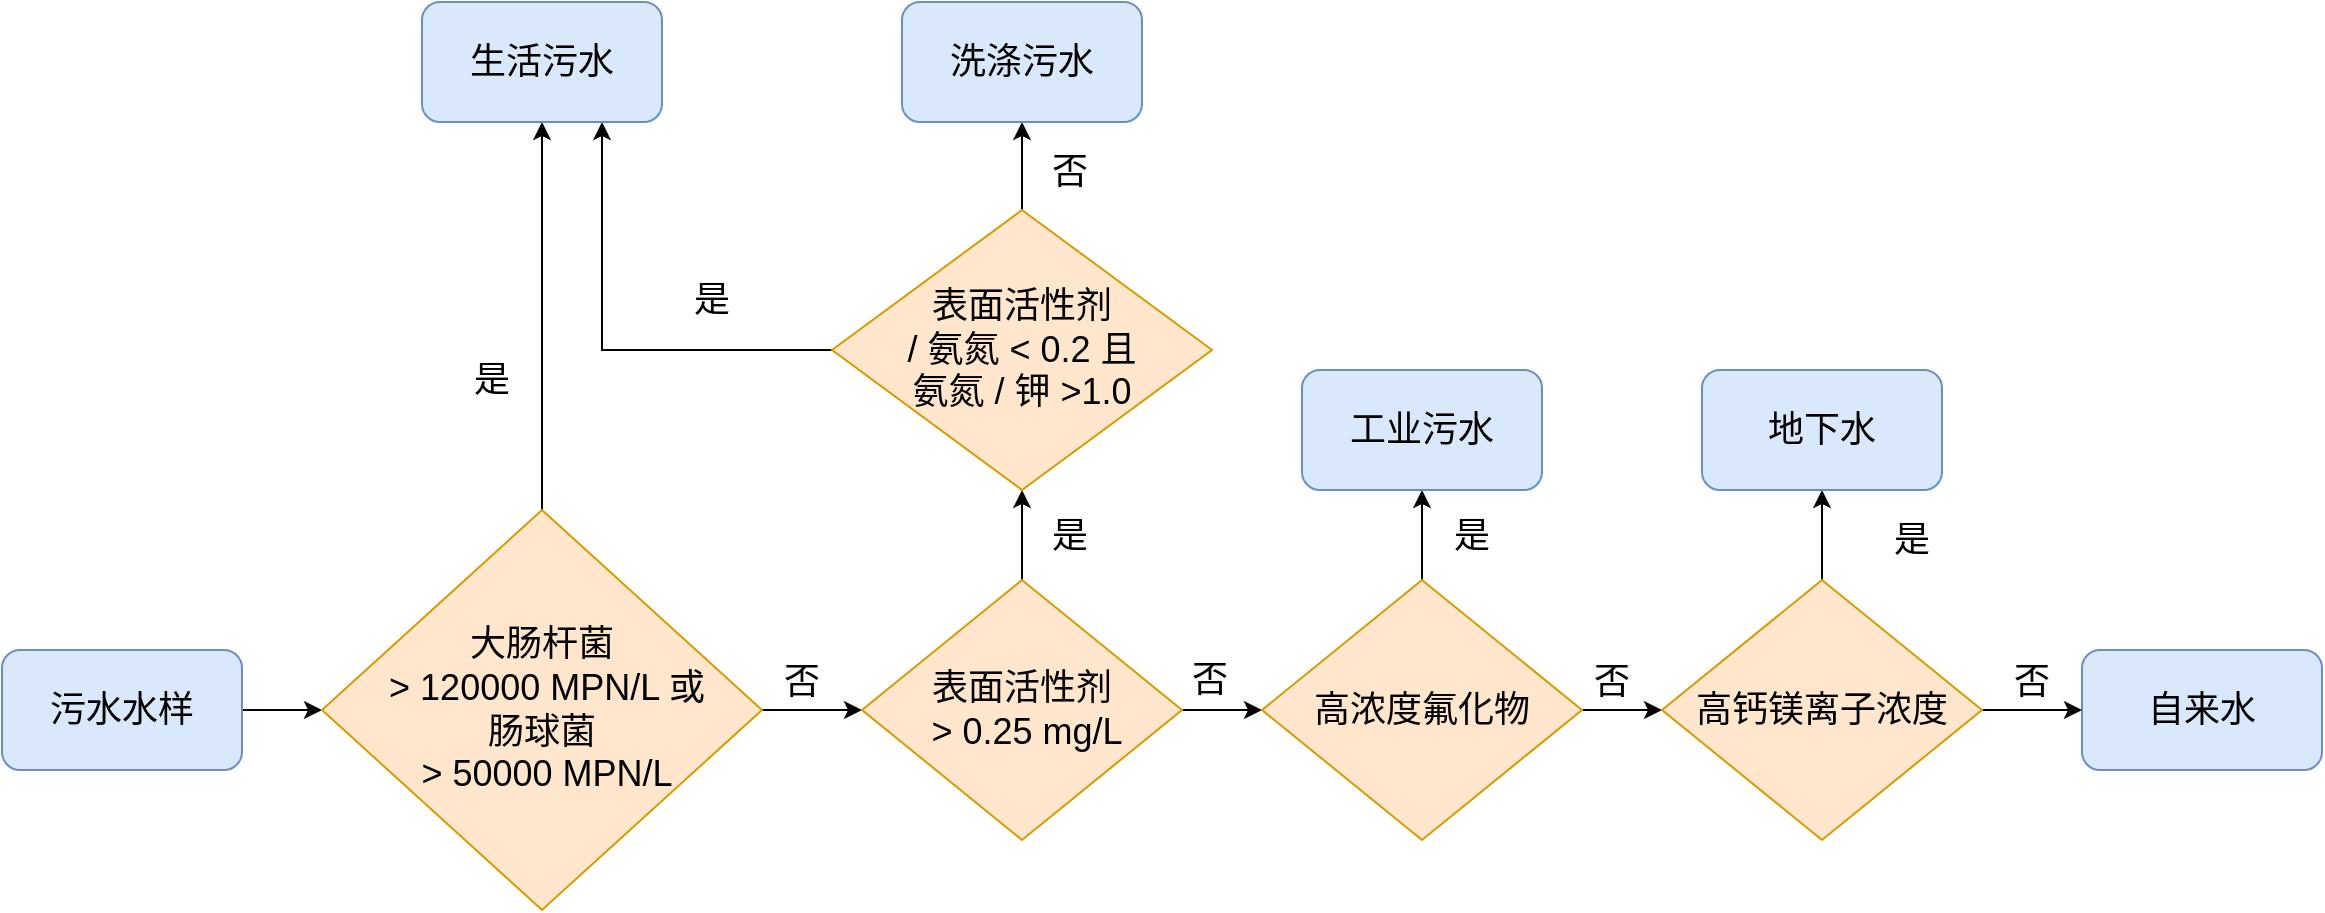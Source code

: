 <mxfile version="14.7.3" type="github">
  <diagram id="Izxf5I2hJnjqtKAoqMFh" name="Page-1">
    <mxGraphModel dx="868" dy="450" grid="1" gridSize="10" guides="1" tooltips="1" connect="1" arrows="1" fold="1" page="1" pageScale="1" pageWidth="827" pageHeight="1169" math="0" shadow="0">
      <root>
        <mxCell id="0" />
        <mxCell id="1" parent="0" />
        <mxCell id="7Ih--iohBZrJec54zn6r-1" style="edgeStyle=orthogonalEdgeStyle;rounded=0;orthogonalLoop=1;jettySize=auto;html=1;exitX=1;exitY=0.5;exitDx=0;exitDy=0;" edge="1" parent="1" source="7Ih--iohBZrJec54zn6r-2" target="7Ih--iohBZrJec54zn6r-5">
          <mxGeometry relative="1" as="geometry" />
        </mxCell>
        <mxCell id="7Ih--iohBZrJec54zn6r-2" value="&lt;font style=&quot;font-size: 18px&quot;&gt;污水水样&lt;/font&gt;" style="rounded=1;whiteSpace=wrap;html=1;fillColor=#dae8fc;strokeColor=#6c8ebf;" vertex="1" parent="1">
          <mxGeometry x="140" y="1034" width="120" height="60" as="geometry" />
        </mxCell>
        <mxCell id="7Ih--iohBZrJec54zn6r-3" style="edgeStyle=orthogonalEdgeStyle;rounded=0;orthogonalLoop=1;jettySize=auto;html=1;exitX=1;exitY=0.5;exitDx=0;exitDy=0;" edge="1" parent="1" source="7Ih--iohBZrJec54zn6r-5" target="7Ih--iohBZrJec54zn6r-8">
          <mxGeometry relative="1" as="geometry" />
        </mxCell>
        <mxCell id="7Ih--iohBZrJec54zn6r-4" style="edgeStyle=orthogonalEdgeStyle;rounded=0;orthogonalLoop=1;jettySize=auto;html=1;exitX=0.5;exitY=0;exitDx=0;exitDy=0;entryX=0.5;entryY=1;entryDx=0;entryDy=0;" edge="1" parent="1" source="7Ih--iohBZrJec54zn6r-5" target="7Ih--iohBZrJec54zn6r-13">
          <mxGeometry relative="1" as="geometry" />
        </mxCell>
        <mxCell id="7Ih--iohBZrJec54zn6r-5" value="&lt;font style=&quot;font-size: 18px&quot;&gt;大肠杆菌&lt;br&gt;&amp;nbsp;&amp;gt; 120000 MPN/L 或&lt;br&gt;肠球菌&lt;br&gt;&amp;nbsp;&amp;gt; 50000 MPN/L&lt;/font&gt;" style="rhombus;whiteSpace=wrap;html=1;fillColor=#ffe6cc;strokeColor=#d79b00;" vertex="1" parent="1">
          <mxGeometry x="300" y="964" width="220" height="200" as="geometry" />
        </mxCell>
        <mxCell id="7Ih--iohBZrJec54zn6r-6" style="edgeStyle=orthogonalEdgeStyle;rounded=0;orthogonalLoop=1;jettySize=auto;html=1;exitX=0.5;exitY=0;exitDx=0;exitDy=0;entryX=0.5;entryY=1;entryDx=0;entryDy=0;" edge="1" parent="1" source="7Ih--iohBZrJec54zn6r-8" target="7Ih--iohBZrJec54zn6r-11">
          <mxGeometry relative="1" as="geometry" />
        </mxCell>
        <mxCell id="7Ih--iohBZrJec54zn6r-7" style="edgeStyle=orthogonalEdgeStyle;rounded=0;orthogonalLoop=1;jettySize=auto;html=1;exitX=1;exitY=0.5;exitDx=0;exitDy=0;entryX=0;entryY=0.5;entryDx=0;entryDy=0;" edge="1" parent="1" source="7Ih--iohBZrJec54zn6r-8" target="7Ih--iohBZrJec54zn6r-22">
          <mxGeometry relative="1" as="geometry" />
        </mxCell>
        <mxCell id="7Ih--iohBZrJec54zn6r-8" value="&lt;font style=&quot;font-size: 18px&quot;&gt;表面活性剂&lt;br&gt;&amp;nbsp;&amp;gt; 0.25 mg/L&lt;/font&gt;" style="rhombus;whiteSpace=wrap;html=1;fillColor=#ffe6cc;strokeColor=#d79b00;" vertex="1" parent="1">
          <mxGeometry x="570" y="999" width="160" height="130" as="geometry" />
        </mxCell>
        <mxCell id="7Ih--iohBZrJec54zn6r-9" style="edgeStyle=orthogonalEdgeStyle;rounded=0;orthogonalLoop=1;jettySize=auto;html=1;exitX=0;exitY=0.5;exitDx=0;exitDy=0;entryX=0.75;entryY=1;entryDx=0;entryDy=0;" edge="1" parent="1" source="7Ih--iohBZrJec54zn6r-11" target="7Ih--iohBZrJec54zn6r-13">
          <mxGeometry relative="1" as="geometry" />
        </mxCell>
        <mxCell id="7Ih--iohBZrJec54zn6r-10" style="edgeStyle=orthogonalEdgeStyle;rounded=0;orthogonalLoop=1;jettySize=auto;html=1;exitX=0.5;exitY=0;exitDx=0;exitDy=0;" edge="1" parent="1" source="7Ih--iohBZrJec54zn6r-11" target="7Ih--iohBZrJec54zn6r-12">
          <mxGeometry relative="1" as="geometry" />
        </mxCell>
        <mxCell id="7Ih--iohBZrJec54zn6r-11" value="&lt;span style=&quot;font-size: 18px&quot;&gt;表面活性剂&lt;br&gt;/ 氨氮&lt;/span&gt;&lt;span style=&quot;font-size: 18px&quot;&gt;&amp;nbsp;&amp;lt; 0.2 且&lt;br&gt;氨氮&amp;nbsp;&lt;/span&gt;&lt;span style=&quot;font-size: 18px&quot;&gt;/ 钾 &amp;gt;1.0&lt;br&gt;&lt;/span&gt;" style="rhombus;whiteSpace=wrap;html=1;fillColor=#ffe6cc;strokeColor=#d79b00;" vertex="1" parent="1">
          <mxGeometry x="555" y="814" width="190" height="140" as="geometry" />
        </mxCell>
        <mxCell id="7Ih--iohBZrJec54zn6r-12" value="&lt;font style=&quot;font-size: 18px&quot;&gt;洗涤污水&lt;/font&gt;" style="rounded=1;whiteSpace=wrap;html=1;fillColor=#dae8fc;strokeColor=#6c8ebf;" vertex="1" parent="1">
          <mxGeometry x="590" y="710" width="120" height="60" as="geometry" />
        </mxCell>
        <mxCell id="7Ih--iohBZrJec54zn6r-13" value="&lt;font style=&quot;font-size: 18px&quot;&gt;生活污水&lt;/font&gt;" style="rounded=1;whiteSpace=wrap;html=1;fillColor=#dae8fc;strokeColor=#6c8ebf;" vertex="1" parent="1">
          <mxGeometry x="350" y="710" width="120" height="60" as="geometry" />
        </mxCell>
        <mxCell id="7Ih--iohBZrJec54zn6r-14" value="&lt;font style=&quot;font-size: 18px&quot;&gt;是&lt;/font&gt;" style="text;html=1;strokeColor=none;fillColor=none;align=center;verticalAlign=middle;whiteSpace=wrap;rounded=0;" vertex="1" parent="1">
          <mxGeometry x="360" y="884" width="50" height="30" as="geometry" />
        </mxCell>
        <mxCell id="7Ih--iohBZrJec54zn6r-15" value="&lt;font style=&quot;font-size: 18px&quot;&gt;是&lt;/font&gt;" style="text;html=1;strokeColor=none;fillColor=none;align=center;verticalAlign=middle;whiteSpace=wrap;rounded=0;" vertex="1" parent="1">
          <mxGeometry x="649" y="962" width="50" height="30" as="geometry" />
        </mxCell>
        <mxCell id="7Ih--iohBZrJec54zn6r-16" value="&lt;font style=&quot;font-size: 18px&quot;&gt;是&lt;/font&gt;" style="text;html=1;strokeColor=none;fillColor=none;align=center;verticalAlign=middle;whiteSpace=wrap;rounded=0;" vertex="1" parent="1">
          <mxGeometry x="470" y="844" width="50" height="30" as="geometry" />
        </mxCell>
        <mxCell id="7Ih--iohBZrJec54zn6r-17" value="&lt;font style=&quot;font-size: 18px&quot;&gt;否&lt;/font&gt;" style="text;html=1;strokeColor=none;fillColor=none;align=center;verticalAlign=middle;whiteSpace=wrap;rounded=0;" vertex="1" parent="1">
          <mxGeometry x="920" y="1035" width="50" height="30" as="geometry" />
        </mxCell>
        <mxCell id="7Ih--iohBZrJec54zn6r-18" value="&lt;font style=&quot;font-size: 18px&quot;&gt;否&lt;/font&gt;" style="text;html=1;strokeColor=none;fillColor=none;align=center;verticalAlign=middle;whiteSpace=wrap;rounded=0;" vertex="1" parent="1">
          <mxGeometry x="649" y="780" width="50" height="30" as="geometry" />
        </mxCell>
        <mxCell id="7Ih--iohBZrJec54zn6r-19" value="&lt;font style=&quot;font-size: 18px&quot;&gt;否&lt;/font&gt;" style="text;html=1;strokeColor=none;fillColor=none;align=center;verticalAlign=middle;whiteSpace=wrap;rounded=0;" vertex="1" parent="1">
          <mxGeometry x="515" y="1035" width="50" height="30" as="geometry" />
        </mxCell>
        <mxCell id="7Ih--iohBZrJec54zn6r-20" style="edgeStyle=orthogonalEdgeStyle;rounded=0;orthogonalLoop=1;jettySize=auto;html=1;exitX=1;exitY=0.5;exitDx=0;exitDy=0;" edge="1" parent="1" source="7Ih--iohBZrJec54zn6r-22" target="7Ih--iohBZrJec54zn6r-30">
          <mxGeometry relative="1" as="geometry" />
        </mxCell>
        <mxCell id="7Ih--iohBZrJec54zn6r-21" style="edgeStyle=orthogonalEdgeStyle;rounded=0;orthogonalLoop=1;jettySize=auto;html=1;exitX=0.5;exitY=0;exitDx=0;exitDy=0;entryX=0.5;entryY=1;entryDx=0;entryDy=0;" edge="1" parent="1" source="7Ih--iohBZrJec54zn6r-22" target="7Ih--iohBZrJec54zn6r-24">
          <mxGeometry relative="1" as="geometry" />
        </mxCell>
        <mxCell id="7Ih--iohBZrJec54zn6r-22" value="&lt;span style=&quot;font-size: 18px&quot;&gt;高浓度氟化物&lt;/span&gt;" style="rhombus;whiteSpace=wrap;html=1;fillColor=#ffe6cc;strokeColor=#d79b00;" vertex="1" parent="1">
          <mxGeometry x="770" y="999" width="160" height="130" as="geometry" />
        </mxCell>
        <mxCell id="7Ih--iohBZrJec54zn6r-23" value="&lt;font style=&quot;font-size: 18px&quot;&gt;否&lt;/font&gt;" style="text;html=1;strokeColor=none;fillColor=none;align=center;verticalAlign=middle;whiteSpace=wrap;rounded=0;" vertex="1" parent="1">
          <mxGeometry x="719" y="1034" width="50" height="30" as="geometry" />
        </mxCell>
        <mxCell id="7Ih--iohBZrJec54zn6r-24" value="&lt;font style=&quot;font-size: 18px&quot;&gt;工业污水&lt;/font&gt;" style="rounded=1;whiteSpace=wrap;html=1;fillColor=#dae8fc;strokeColor=#6c8ebf;" vertex="1" parent="1">
          <mxGeometry x="790" y="894" width="120" height="60" as="geometry" />
        </mxCell>
        <mxCell id="7Ih--iohBZrJec54zn6r-25" value="&lt;font style=&quot;font-size: 18px&quot;&gt;是&lt;/font&gt;" style="text;html=1;strokeColor=none;fillColor=none;align=center;verticalAlign=middle;whiteSpace=wrap;rounded=0;" vertex="1" parent="1">
          <mxGeometry x="850" y="962" width="50" height="30" as="geometry" />
        </mxCell>
        <mxCell id="7Ih--iohBZrJec54zn6r-26" value="&lt;font style=&quot;font-size: 18px&quot;&gt;自来水&lt;/font&gt;" style="rounded=1;whiteSpace=wrap;html=1;fillColor=#dae8fc;strokeColor=#6c8ebf;" vertex="1" parent="1">
          <mxGeometry x="1180" y="1034" width="120" height="60" as="geometry" />
        </mxCell>
        <mxCell id="7Ih--iohBZrJec54zn6r-27" value="&lt;font style=&quot;font-size: 18px&quot;&gt;否&lt;/font&gt;" style="text;html=1;strokeColor=none;fillColor=none;align=center;verticalAlign=middle;whiteSpace=wrap;rounded=0;" vertex="1" parent="1">
          <mxGeometry x="1130" y="1035" width="50" height="30" as="geometry" />
        </mxCell>
        <mxCell id="7Ih--iohBZrJec54zn6r-28" style="edgeStyle=orthogonalEdgeStyle;rounded=0;orthogonalLoop=1;jettySize=auto;html=1;exitX=1;exitY=0.5;exitDx=0;exitDy=0;entryX=0;entryY=0.5;entryDx=0;entryDy=0;" edge="1" parent="1" source="7Ih--iohBZrJec54zn6r-30" target="7Ih--iohBZrJec54zn6r-26">
          <mxGeometry relative="1" as="geometry" />
        </mxCell>
        <mxCell id="7Ih--iohBZrJec54zn6r-29" style="edgeStyle=orthogonalEdgeStyle;rounded=0;orthogonalLoop=1;jettySize=auto;html=1;exitX=0.5;exitY=0;exitDx=0;exitDy=0;entryX=0.5;entryY=1;entryDx=0;entryDy=0;" edge="1" parent="1" source="7Ih--iohBZrJec54zn6r-30" target="7Ih--iohBZrJec54zn6r-31">
          <mxGeometry relative="1" as="geometry" />
        </mxCell>
        <mxCell id="7Ih--iohBZrJec54zn6r-30" value="&lt;span style=&quot;font-size: 18px&quot;&gt;高钙镁离子浓度&lt;/span&gt;" style="rhombus;whiteSpace=wrap;html=1;fillColor=#ffe6cc;strokeColor=#d79b00;" vertex="1" parent="1">
          <mxGeometry x="970" y="999" width="160" height="130" as="geometry" />
        </mxCell>
        <mxCell id="7Ih--iohBZrJec54zn6r-31" value="&lt;font style=&quot;font-size: 18px&quot;&gt;地下水&lt;/font&gt;" style="rounded=1;whiteSpace=wrap;html=1;fillColor=#dae8fc;strokeColor=#6c8ebf;" vertex="1" parent="1">
          <mxGeometry x="990" y="894" width="120" height="60" as="geometry" />
        </mxCell>
        <mxCell id="7Ih--iohBZrJec54zn6r-32" value="&lt;font style=&quot;font-size: 18px&quot;&gt;是&lt;/font&gt;" style="text;html=1;strokeColor=none;fillColor=none;align=center;verticalAlign=middle;whiteSpace=wrap;rounded=0;" vertex="1" parent="1">
          <mxGeometry x="1070" y="964" width="50" height="30" as="geometry" />
        </mxCell>
      </root>
    </mxGraphModel>
  </diagram>
</mxfile>
